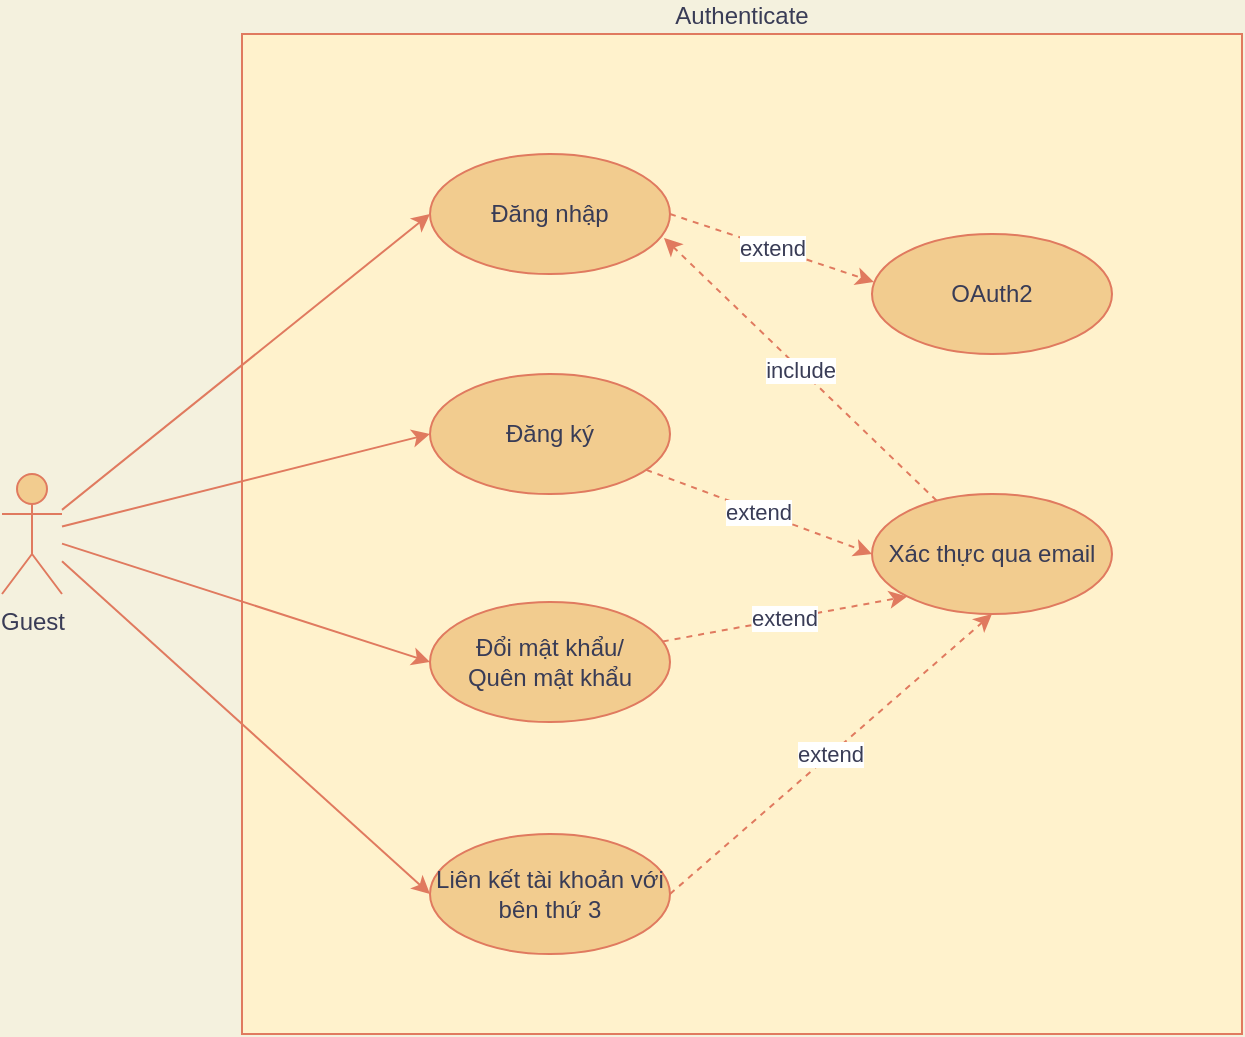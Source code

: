 <mxfile version="14.4.9" type="github" pages="3">
  <diagram id="cM6VMcbjnyJKN2k9jcpX" name="authenticate">
    <mxGraphModel dx="868" dy="435" grid="1" gridSize="10" guides="1" tooltips="1" connect="1" arrows="1" fold="1" page="1" pageScale="1" pageWidth="1169" pageHeight="827" background="#F4F1DE" math="0" shadow="0">
      <root>
        <mxCell id="0" />
        <mxCell id="1" parent="0" />
        <mxCell id="9pYhpZF7jL592bq8DV1k-11" value="Authenticate" style="whiteSpace=wrap;html=1;rounded=0;sketch=0;strokeColor=#E07A5F;fontColor=#393C56;fillColor=#FFF2CC;labelPosition=center;verticalLabelPosition=top;align=center;verticalAlign=bottom;" vertex="1" parent="1">
          <mxGeometry x="270" y="130" width="500" height="500" as="geometry" />
        </mxCell>
        <mxCell id="9pYhpZF7jL592bq8DV1k-9" style="edgeStyle=none;rounded=1;sketch=0;orthogonalLoop=1;jettySize=auto;html=1;entryX=0;entryY=0.5;entryDx=0;entryDy=0;strokeColor=#E07A5F;fillColor=#F2CC8F;fontColor=#393C56;" edge="1" parent="1" source="9pYhpZF7jL592bq8DV1k-1" target="9pYhpZF7jL592bq8DV1k-2">
          <mxGeometry relative="1" as="geometry" />
        </mxCell>
        <mxCell id="9pYhpZF7jL592bq8DV1k-10" style="edgeStyle=none;rounded=1;sketch=0;orthogonalLoop=1;jettySize=auto;html=1;entryX=0;entryY=0.5;entryDx=0;entryDy=0;strokeColor=#E07A5F;fillColor=#F2CC8F;fontColor=#393C56;" edge="1" parent="1" source="9pYhpZF7jL592bq8DV1k-1" target="9pYhpZF7jL592bq8DV1k-3">
          <mxGeometry relative="1" as="geometry" />
        </mxCell>
        <mxCell id="9pYhpZF7jL592bq8DV1k-18" style="edgeStyle=none;rounded=1;sketch=0;orthogonalLoop=1;jettySize=auto;html=1;entryX=0;entryY=0.5;entryDx=0;entryDy=0;strokeColor=#E07A5F;fillColor=#F2CC8F;fontColor=#393C56;" edge="1" parent="1" source="9pYhpZF7jL592bq8DV1k-1" target="9pYhpZF7jL592bq8DV1k-17">
          <mxGeometry relative="1" as="geometry" />
        </mxCell>
        <mxCell id="9pYhpZF7jL592bq8DV1k-19" style="edgeStyle=none;rounded=1;sketch=0;orthogonalLoop=1;jettySize=auto;html=1;entryX=0;entryY=0.5;entryDx=0;entryDy=0;strokeColor=#E07A5F;fillColor=#F2CC8F;fontColor=#393C56;" edge="1" parent="1" source="9pYhpZF7jL592bq8DV1k-1" target="9pYhpZF7jL592bq8DV1k-15">
          <mxGeometry relative="1" as="geometry" />
        </mxCell>
        <mxCell id="9pYhpZF7jL592bq8DV1k-1" value="Guest" style="shape=umlActor;verticalLabelPosition=bottom;verticalAlign=top;html=1;outlineConnect=0;fillColor=#F2CC8F;strokeColor=#E07A5F;fontColor=#393C56;" vertex="1" parent="1">
          <mxGeometry x="150" y="350" width="30" height="60" as="geometry" />
        </mxCell>
        <mxCell id="9pYhpZF7jL592bq8DV1k-5" value="extend" style="rounded=1;sketch=0;orthogonalLoop=1;jettySize=auto;html=1;entryX=0;entryY=0.5;entryDx=0;entryDy=0;strokeColor=#E07A5F;fillColor=#F2CC8F;fontColor=#393C56;dashed=1;" edge="1" parent="1" source="9pYhpZF7jL592bq8DV1k-2" target="9pYhpZF7jL592bq8DV1k-4">
          <mxGeometry relative="1" as="geometry" />
        </mxCell>
        <mxCell id="9pYhpZF7jL592bq8DV1k-2" value="Đăng ký" style="ellipse;whiteSpace=wrap;html=1;rounded=0;sketch=0;strokeColor=#E07A5F;fillColor=#F2CC8F;fontColor=#393C56;" vertex="1" parent="1">
          <mxGeometry x="364" y="300" width="120" height="60" as="geometry" />
        </mxCell>
        <mxCell id="9pYhpZF7jL592bq8DV1k-8" value="extend" style="edgeStyle=none;rounded=1;sketch=0;orthogonalLoop=1;jettySize=auto;html=1;entryX=0.008;entryY=0.4;entryDx=0;entryDy=0;entryPerimeter=0;dashed=1;strokeColor=#E07A5F;fillColor=#F2CC8F;fontColor=#393C56;exitX=1;exitY=0.5;exitDx=0;exitDy=0;" edge="1" parent="1" source="9pYhpZF7jL592bq8DV1k-3" target="9pYhpZF7jL592bq8DV1k-7">
          <mxGeometry relative="1" as="geometry" />
        </mxCell>
        <mxCell id="9pYhpZF7jL592bq8DV1k-3" value="Đăng nhập" style="ellipse;whiteSpace=wrap;html=1;rounded=0;sketch=0;strokeColor=#E07A5F;fillColor=#F2CC8F;fontColor=#393C56;" vertex="1" parent="1">
          <mxGeometry x="364" y="190" width="120" height="60" as="geometry" />
        </mxCell>
        <mxCell id="9pYhpZF7jL592bq8DV1k-6" value="include" style="edgeStyle=none;rounded=1;sketch=0;orthogonalLoop=1;jettySize=auto;html=1;entryX=0.975;entryY=0.7;entryDx=0;entryDy=0;dashed=1;strokeColor=#E07A5F;fillColor=#F2CC8F;fontColor=#393C56;entryPerimeter=0;" edge="1" parent="1" source="9pYhpZF7jL592bq8DV1k-4" target="9pYhpZF7jL592bq8DV1k-3">
          <mxGeometry relative="1" as="geometry" />
        </mxCell>
        <mxCell id="9pYhpZF7jL592bq8DV1k-4" value="Xác thực qua email" style="ellipse;whiteSpace=wrap;html=1;rounded=0;sketch=0;strokeColor=#E07A5F;fillColor=#F2CC8F;fontColor=#393C56;" vertex="1" parent="1">
          <mxGeometry x="585" y="360" width="120" height="60" as="geometry" />
        </mxCell>
        <mxCell id="9pYhpZF7jL592bq8DV1k-7" value="OAuth2" style="ellipse;whiteSpace=wrap;html=1;rounded=0;sketch=0;strokeColor=#E07A5F;fillColor=#F2CC8F;fontColor=#393C56;" vertex="1" parent="1">
          <mxGeometry x="585" y="230" width="120" height="60" as="geometry" />
        </mxCell>
        <mxCell id="9pYhpZF7jL592bq8DV1k-21" value="extend" style="edgeStyle=none;rounded=1;sketch=0;orthogonalLoop=1;jettySize=auto;html=1;entryX=0;entryY=1;entryDx=0;entryDy=0;strokeColor=#E07A5F;fillColor=#F2CC8F;fontColor=#393C56;dashed=1;" edge="1" parent="1" source="9pYhpZF7jL592bq8DV1k-15" target="9pYhpZF7jL592bq8DV1k-4">
          <mxGeometry relative="1" as="geometry" />
        </mxCell>
        <mxCell id="9pYhpZF7jL592bq8DV1k-15" value="Đổi mật khẩu/&lt;br&gt;Quên mật khẩu" style="ellipse;whiteSpace=wrap;html=1;rounded=0;sketch=0;strokeColor=#E07A5F;fillColor=#F2CC8F;fontColor=#393C56;" vertex="1" parent="1">
          <mxGeometry x="364" y="414" width="120" height="60" as="geometry" />
        </mxCell>
        <mxCell id="9pYhpZF7jL592bq8DV1k-22" value="extend" style="edgeStyle=none;rounded=1;sketch=0;orthogonalLoop=1;jettySize=auto;html=1;entryX=0.5;entryY=1;entryDx=0;entryDy=0;dashed=1;strokeColor=#E07A5F;fillColor=#F2CC8F;fontColor=#393C56;exitX=1;exitY=0.5;exitDx=0;exitDy=0;" edge="1" parent="1" source="9pYhpZF7jL592bq8DV1k-17" target="9pYhpZF7jL592bq8DV1k-4">
          <mxGeometry relative="1" as="geometry" />
        </mxCell>
        <mxCell id="9pYhpZF7jL592bq8DV1k-17" value="Liên kết tài khoản với bên thứ 3" style="ellipse;whiteSpace=wrap;html=1;rounded=0;sketch=0;strokeColor=#E07A5F;fillColor=#F2CC8F;fontColor=#393C56;" vertex="1" parent="1">
          <mxGeometry x="364" y="530" width="120" height="60" as="geometry" />
        </mxCell>
      </root>
    </mxGraphModel>
  </diagram>
  <diagram id="ZPKpgm2iC9W3ZL_deann" name="viewlistcourse">
    <mxGraphModel dx="868" dy="435" grid="1" gridSize="10" guides="1" tooltips="1" connect="1" arrows="1" fold="1" page="1" pageScale="1" pageWidth="1169" pageHeight="827" background="#F4F1DE" math="0" shadow="0">
      <root>
        <mxCell id="L55rA-ae6Pmayubvea0K-0" />
        <mxCell id="L55rA-ae6Pmayubvea0K-1" parent="L55rA-ae6Pmayubvea0K-0" />
        <mxCell id="VijKDs0SALoX3phCvwJv-0" value="Xem danh sách khóa học" style="whiteSpace=wrap;html=1;rounded=0;sketch=0;strokeColor=#E07A5F;fontColor=#393C56;fillColor=#FFF2CC;labelPosition=center;verticalLabelPosition=top;align=center;verticalAlign=bottom;" vertex="1" parent="L55rA-ae6Pmayubvea0K-1">
          <mxGeometry x="270" y="130" width="500" height="500" as="geometry" />
        </mxCell>
        <mxCell id="07y68LWOuIxjdtH35-f5-1" style="edgeStyle=none;rounded=1;sketch=0;orthogonalLoop=1;jettySize=auto;html=1;entryX=0;entryY=0.5;entryDx=0;entryDy=0;strokeColor=#E07A5F;fillColor=#F2CC8F;fontColor=#393C56;" edge="1" parent="L55rA-ae6Pmayubvea0K-1" source="VijKDs0SALoX3phCvwJv-5" target="07y68LWOuIxjdtH35-f5-0">
          <mxGeometry relative="1" as="geometry" />
        </mxCell>
        <mxCell id="07y68LWOuIxjdtH35-f5-8" style="edgeStyle=none;rounded=1;sketch=0;orthogonalLoop=1;jettySize=auto;html=1;entryX=0;entryY=0.5;entryDx=0;entryDy=0;strokeColor=#E07A5F;fillColor=#F2CC8F;fontColor=#393C56;" edge="1" parent="L55rA-ae6Pmayubvea0K-1" source="VijKDs0SALoX3phCvwJv-5" target="VijKDs0SALoX3phCvwJv-17">
          <mxGeometry relative="1" as="geometry" />
        </mxCell>
        <mxCell id="07y68LWOuIxjdtH35-f5-9" style="edgeStyle=none;rounded=1;sketch=0;orthogonalLoop=1;jettySize=auto;html=1;entryX=0;entryY=0.5;entryDx=0;entryDy=0;strokeColor=#E07A5F;fillColor=#F2CC8F;fontColor=#393C56;" edge="1" parent="L55rA-ae6Pmayubvea0K-1" source="VijKDs0SALoX3phCvwJv-5" target="VijKDs0SALoX3phCvwJv-16">
          <mxGeometry relative="1" as="geometry" />
        </mxCell>
        <mxCell id="zSKHJO6p2ae1-nztyVXY-1" style="edgeStyle=none;rounded=1;sketch=0;orthogonalLoop=1;jettySize=auto;html=1;entryX=0;entryY=0.5;entryDx=0;entryDy=0;strokeColor=#E07A5F;fillColor=#F2CC8F;fontColor=#393C56;" edge="1" parent="L55rA-ae6Pmayubvea0K-1" source="VijKDs0SALoX3phCvwJv-5" target="zSKHJO6p2ae1-nztyVXY-0">
          <mxGeometry relative="1" as="geometry" />
        </mxCell>
        <mxCell id="VijKDs0SALoX3phCvwJv-5" value="User" style="shape=umlActor;verticalLabelPosition=bottom;verticalAlign=top;html=1;outlineConnect=0;fillColor=#F2CC8F;strokeColor=#E07A5F;fontColor=#393C56;" vertex="1" parent="L55rA-ae6Pmayubvea0K-1">
          <mxGeometry x="150" y="430" width="30" height="60" as="geometry" />
        </mxCell>
        <mxCell id="VijKDs0SALoX3phCvwJv-7" value="Lọc theo topic" style="ellipse;whiteSpace=wrap;html=1;rounded=0;sketch=0;strokeColor=#E07A5F;fillColor=#F2CC8F;fontColor=#393C56;" vertex="1" parent="L55rA-ae6Pmayubvea0K-1">
          <mxGeometry x="585" y="285" width="120" height="60" as="geometry" />
        </mxCell>
        <mxCell id="VijKDs0SALoX3phCvwJv-9" value="Tìm kiếm theo tên" style="ellipse;whiteSpace=wrap;html=1;rounded=0;sketch=0;strokeColor=#E07A5F;fillColor=#F2CC8F;fontColor=#393C56;" vertex="1" parent="L55rA-ae6Pmayubvea0K-1">
          <mxGeometry x="585" y="145" width="120" height="60" as="geometry" />
        </mxCell>
        <mxCell id="VijKDs0SALoX3phCvwJv-14" value="Tìm kiếm theo tác giả" style="ellipse;whiteSpace=wrap;html=1;rounded=0;sketch=0;strokeColor=#E07A5F;fillColor=#F2CC8F;fontColor=#393C56;" vertex="1" parent="L55rA-ae6Pmayubvea0K-1">
          <mxGeometry x="585" y="215" width="120" height="60" as="geometry" />
        </mxCell>
        <mxCell id="VijKDs0SALoX3phCvwJv-16" value="Gợi ý lộ trình khóa học" style="ellipse;whiteSpace=wrap;html=1;rounded=0;sketch=0;strokeColor=#E07A5F;fillColor=#F2CC8F;fontColor=#393C56;" vertex="1" parent="L55rA-ae6Pmayubvea0K-1">
          <mxGeometry x="465" y="490" width="120" height="60" as="geometry" />
        </mxCell>
        <mxCell id="VijKDs0SALoX3phCvwJv-17" value="Gợi ý khóa học" style="ellipse;whiteSpace=wrap;html=1;rounded=0;sketch=0;strokeColor=#E07A5F;fillColor=#F2CC8F;fontColor=#393C56;" vertex="1" parent="L55rA-ae6Pmayubvea0K-1">
          <mxGeometry x="465" y="415" width="120" height="60" as="geometry" />
        </mxCell>
        <mxCell id="07y68LWOuIxjdtH35-f5-2" value="extend" style="edgeStyle=none;rounded=1;sketch=0;orthogonalLoop=1;jettySize=auto;html=1;entryX=0;entryY=0.5;entryDx=0;entryDy=0;strokeColor=#E07A5F;fillColor=#F2CC8F;fontColor=#393C56;dashed=1;" edge="1" parent="L55rA-ae6Pmayubvea0K-1" source="07y68LWOuIxjdtH35-f5-0" target="VijKDs0SALoX3phCvwJv-9">
          <mxGeometry relative="1" as="geometry" />
        </mxCell>
        <mxCell id="07y68LWOuIxjdtH35-f5-3" value="extend" style="edgeStyle=none;rounded=1;sketch=0;orthogonalLoop=1;jettySize=auto;html=1;entryX=0;entryY=0.5;entryDx=0;entryDy=0;strokeColor=#E07A5F;fillColor=#F2CC8F;fontColor=#393C56;dashed=1;" edge="1" parent="L55rA-ae6Pmayubvea0K-1" source="07y68LWOuIxjdtH35-f5-0" target="VijKDs0SALoX3phCvwJv-7">
          <mxGeometry relative="1" as="geometry" />
        </mxCell>
        <mxCell id="07y68LWOuIxjdtH35-f5-4" value="extend" style="edgeStyle=none;rounded=1;sketch=0;orthogonalLoop=1;jettySize=auto;html=1;entryX=0;entryY=0.5;entryDx=0;entryDy=0;strokeColor=#E07A5F;fillColor=#F2CC8F;fontColor=#393C56;dashed=1;" edge="1" parent="L55rA-ae6Pmayubvea0K-1" source="07y68LWOuIxjdtH35-f5-0" target="VijKDs0SALoX3phCvwJv-14">
          <mxGeometry relative="1" as="geometry" />
        </mxCell>
        <mxCell id="07y68LWOuIxjdtH35-f5-7" value="extend" style="edgeStyle=none;rounded=1;sketch=0;orthogonalLoop=1;jettySize=auto;html=1;entryX=0;entryY=0.5;entryDx=0;entryDy=0;strokeColor=#E07A5F;fillColor=#F2CC8F;fontColor=#393C56;dashed=1;" edge="1" parent="L55rA-ae6Pmayubvea0K-1" source="07y68LWOuIxjdtH35-f5-0" target="07y68LWOuIxjdtH35-f5-6">
          <mxGeometry relative="1" as="geometry" />
        </mxCell>
        <mxCell id="07y68LWOuIxjdtH35-f5-0" value="Tìm kiếm khóa học" style="ellipse;whiteSpace=wrap;html=1;rounded=0;sketch=0;strokeColor=#E07A5F;fillColor=#F2CC8F;fontColor=#393C56;" vertex="1" parent="L55rA-ae6Pmayubvea0K-1">
          <mxGeometry x="345" y="250" width="120" height="60" as="geometry" />
        </mxCell>
        <mxCell id="07y68LWOuIxjdtH35-f5-6" value="Lọc theo khoảng giá" style="ellipse;whiteSpace=wrap;html=1;rounded=0;sketch=0;strokeColor=#E07A5F;fillColor=#F2CC8F;fontColor=#393C56;" vertex="1" parent="L55rA-ae6Pmayubvea0K-1">
          <mxGeometry x="585" y="355" width="120" height="60" as="geometry" />
        </mxCell>
        <mxCell id="zSKHJO6p2ae1-nztyVXY-0" value="Xem khóa học" style="ellipse;whiteSpace=wrap;html=1;rounded=0;sketch=0;strokeColor=#E07A5F;fillColor=#F2CC8F;fontColor=#393C56;" vertex="1" parent="L55rA-ae6Pmayubvea0K-1">
          <mxGeometry x="465" y="560" width="120" height="60" as="geometry" />
        </mxCell>
        <mxCell id="qMyzxd7xJ-hHEYmglyBV-0" value="- Elastic search&lt;br&gt;- Recommender System" style="shape=note;whiteSpace=wrap;html=1;backgroundOutline=1;darkOpacity=0.05;rounded=0;sketch=0;strokeColor=#d6b656;align=left;fontColor=#393C56;fillColor=#FFFDF5;" vertex="1" parent="L55rA-ae6Pmayubvea0K-1">
          <mxGeometry x="380" y="320" width="90" height="110" as="geometry" />
        </mxCell>
      </root>
    </mxGraphModel>
  </diagram>
  <diagram id="fNa8Op_wY_cVQfwW9ui0" name="makesection">
    <mxGraphModel dx="868" dy="435" grid="1" gridSize="10" guides="1" tooltips="1" connect="1" arrows="1" fold="1" page="1" pageScale="1" pageWidth="1169" pageHeight="827" math="0" shadow="0">
      <root>
        <mxCell id="Riza3krKAuNUAf37uVWL-0" />
        <mxCell id="Riza3krKAuNUAf37uVWL-1" parent="Riza3krKAuNUAf37uVWL-0" />
        <mxCell id="uYIAAEZ7HCmV3_3DbDXE-0" value="Tạo chương học" style="whiteSpace=wrap;html=1;rounded=0;sketch=0;strokeColor=#E07A5F;fontColor=#393C56;fillColor=#FFF2CC;labelPosition=center;verticalLabelPosition=top;align=center;verticalAlign=bottom;" vertex="1" parent="Riza3krKAuNUAf37uVWL-1">
          <mxGeometry x="270" y="130" width="540" height="500" as="geometry" />
        </mxCell>
        <mxCell id="YO_bz-ZkA7yBQ0tb8nMA-32" style="edgeStyle=none;rounded=1;sketch=0;orthogonalLoop=1;jettySize=auto;html=1;entryX=1;entryY=0.5;entryDx=0;entryDy=0;strokeColor=#E07A5F;fillColor=#F2CC8F;fontColor=#393C56;" edge="1" parent="Riza3krKAuNUAf37uVWL-1" source="uYIAAEZ7HCmV3_3DbDXE-4" target="YO_bz-ZkA7yBQ0tb8nMA-17">
          <mxGeometry relative="1" as="geometry" />
        </mxCell>
        <mxCell id="A7NU7k-pRTrNWNnoa2Og-1" style="edgeStyle=none;rounded=1;sketch=0;orthogonalLoop=1;jettySize=auto;html=1;entryX=1;entryY=0.5;entryDx=0;entryDy=0;strokeColor=#E07A5F;fillColor=#F2CC8F;fontColor=#393C56;" edge="1" parent="Riza3krKAuNUAf37uVWL-1" source="uYIAAEZ7HCmV3_3DbDXE-4" target="A7NU7k-pRTrNWNnoa2Og-0">
          <mxGeometry relative="1" as="geometry" />
        </mxCell>
        <mxCell id="uYIAAEZ7HCmV3_3DbDXE-4" value="User" style="shape=umlActor;verticalLabelPosition=bottom;verticalAlign=top;html=1;outlineConnect=0;fillColor=#F2CC8F;strokeColor=#E07A5F;fontColor=#393C56;" vertex="1" parent="Riza3krKAuNUAf37uVWL-1">
          <mxGeometry x="850" y="320" width="30" height="60" as="geometry" />
        </mxCell>
        <mxCell id="YO_bz-ZkA7yBQ0tb8nMA-16" value="include" style="edgeStyle=none;rounded=1;sketch=0;orthogonalLoop=1;jettySize=auto;html=1;entryX=1.009;entryY=0.617;entryDx=0;entryDy=0;entryPerimeter=0;dashed=1;strokeColor=#E07A5F;fillColor=#F2CC8F;fontColor=#393C56;" edge="1" parent="Riza3krKAuNUAf37uVWL-1" source="YO_bz-ZkA7yBQ0tb8nMA-17" target="YO_bz-ZkA7yBQ0tb8nMA-20">
          <mxGeometry relative="1" as="geometry" />
        </mxCell>
        <mxCell id="YO_bz-ZkA7yBQ0tb8nMA-17" value="Tạo các bài học" style="ellipse;whiteSpace=wrap;html=1;rounded=0;sketch=0;strokeColor=#E07A5F;fillColor=#F2CC8F;fontColor=#393C56;" vertex="1" parent="Riza3krKAuNUAf37uVWL-1">
          <mxGeometry x="650" y="320" width="110" height="60" as="geometry" />
        </mxCell>
        <mxCell id="YO_bz-ZkA7yBQ0tb8nMA-18" value="extend" style="edgeStyle=none;rounded=1;sketch=0;orthogonalLoop=1;jettySize=auto;html=1;dashed=1;strokeColor=#E07A5F;fillColor=#F2CC8F;fontColor=#393C56;" edge="1" parent="Riza3krKAuNUAf37uVWL-1" source="YO_bz-ZkA7yBQ0tb8nMA-19" target="YO_bz-ZkA7yBQ0tb8nMA-17">
          <mxGeometry relative="1" as="geometry" />
        </mxCell>
        <mxCell id="YO_bz-ZkA7yBQ0tb8nMA-19" value="Tạo quizz" style="ellipse;whiteSpace=wrap;html=1;rounded=0;sketch=0;strokeColor=#E07A5F;fillColor=#F2CC8F;fontColor=#393C56;" vertex="1" parent="Riza3krKAuNUAf37uVWL-1">
          <mxGeometry x="435" y="280" width="110" height="60" as="geometry" />
        </mxCell>
        <mxCell id="YO_bz-ZkA7yBQ0tb8nMA-20" value="Thêm nội dung, video bài học" style="ellipse;whiteSpace=wrap;html=1;rounded=0;sketch=0;strokeColor=#E07A5F;fillColor=#F2CC8F;fontColor=#393C56;" vertex="1" parent="Riza3krKAuNUAf37uVWL-1">
          <mxGeometry x="460" y="200" width="110" height="60" as="geometry" />
        </mxCell>
        <mxCell id="YO_bz-ZkA7yBQ0tb8nMA-21" value="extend" style="rounded=0;orthogonalLoop=1;jettySize=auto;html=1;entryX=0;entryY=1;entryDx=0;entryDy=0;dashed=1;strokeColor=#E07A5F;fontColor=#393C56;" edge="1" parent="Riza3krKAuNUAf37uVWL-1" source="YO_bz-ZkA7yBQ0tb8nMA-22" target="YO_bz-ZkA7yBQ0tb8nMA-17">
          <mxGeometry relative="1" as="geometry" />
        </mxCell>
        <mxCell id="YO_bz-ZkA7yBQ0tb8nMA-22" value="Tạo phòng stream online" style="ellipse;whiteSpace=wrap;html=1;rounded=0;sketch=0;strokeColor=#E07A5F;fillColor=#F2CC8F;fontColor=#393C56;" vertex="1" parent="Riza3krKAuNUAf37uVWL-1">
          <mxGeometry x="460" y="450" width="110" height="60" as="geometry" />
        </mxCell>
        <mxCell id="YO_bz-ZkA7yBQ0tb8nMA-23" value="extend" style="edgeStyle=none;rounded=1;sketch=0;orthogonalLoop=1;jettySize=auto;html=1;dashed=1;strokeColor=#E07A5F;fillColor=#F2CC8F;fontColor=#393C56;" edge="1" parent="Riza3krKAuNUAf37uVWL-1" source="YO_bz-ZkA7yBQ0tb8nMA-24" target="YO_bz-ZkA7yBQ0tb8nMA-17">
          <mxGeometry relative="1" as="geometry">
            <mxPoint x="575" y="450" as="targetPoint" />
          </mxGeometry>
        </mxCell>
        <mxCell id="YO_bz-ZkA7yBQ0tb8nMA-24" value="Tạo bài tập" style="ellipse;whiteSpace=wrap;html=1;rounded=0;sketch=0;strokeColor=#E07A5F;fillColor=#F2CC8F;fontColor=#393C56;" vertex="1" parent="Riza3krKAuNUAf37uVWL-1">
          <mxGeometry x="435" y="370" width="110" height="60" as="geometry" />
        </mxCell>
        <mxCell id="YO_bz-ZkA7yBQ0tb8nMA-25" value="WebRTC" style="shape=note;whiteSpace=wrap;html=1;backgroundOutline=1;darkOpacity=0.05;rounded=0;sketch=0;strokeColor=#d6b656;fillColor=#fff2cc;align=left;fontColor=#393C56;size=18;" vertex="1" parent="Riza3krKAuNUAf37uVWL-1">
          <mxGeometry x="555" y="490" width="60" height="60" as="geometry" />
        </mxCell>
        <mxCell id="YO_bz-ZkA7yBQ0tb8nMA-26" value="extend" style="rounded=0;orthogonalLoop=1;jettySize=auto;html=1;entryX=0;entryY=0;entryDx=0;entryDy=0;dashed=1;strokeColor=#E07A5F;fontColor=#393C56;" edge="1" parent="Riza3krKAuNUAf37uVWL-1" source="YO_bz-ZkA7yBQ0tb8nMA-27" target="YO_bz-ZkA7yBQ0tb8nMA-22">
          <mxGeometry relative="1" as="geometry">
            <mxPoint x="476.039" y="424.415" as="targetPoint" />
          </mxGeometry>
        </mxCell>
        <mxCell id="YO_bz-ZkA7yBQ0tb8nMA-27" value="Chiếu slide, chia sẻ màn hình" style="ellipse;whiteSpace=wrap;html=1;rounded=0;sketch=0;strokeColor=#E07A5F;fillColor=#F2CC8F;fontColor=#393C56;" vertex="1" parent="Riza3krKAuNUAf37uVWL-1">
          <mxGeometry x="310" y="380" width="110" height="60" as="geometry" />
        </mxCell>
        <mxCell id="YO_bz-ZkA7yBQ0tb8nMA-28" value="extend" style="rounded=0;orthogonalLoop=1;jettySize=auto;html=1;entryX=0;entryY=0.5;entryDx=0;entryDy=0;dashed=1;strokeColor=#E07A5F;fontColor=#393C56;" edge="1" parent="Riza3krKAuNUAf37uVWL-1" source="YO_bz-ZkA7yBQ0tb8nMA-29" target="YO_bz-ZkA7yBQ0tb8nMA-22">
          <mxGeometry relative="1" as="geometry">
            <mxPoint x="511.039" y="416.175" as="targetPoint" />
          </mxGeometry>
        </mxCell>
        <mxCell id="YO_bz-ZkA7yBQ0tb8nMA-29" value="Camera" style="ellipse;whiteSpace=wrap;html=1;rounded=0;sketch=0;strokeColor=#E07A5F;fillColor=#F2CC8F;fontColor=#393C56;" vertex="1" parent="Riza3krKAuNUAf37uVWL-1">
          <mxGeometry x="310" y="450" width="110" height="60" as="geometry" />
        </mxCell>
        <mxCell id="YO_bz-ZkA7yBQ0tb8nMA-30" value="extend" style="rounded=0;orthogonalLoop=1;jettySize=auto;html=1;dashed=1;strokeColor=#E07A5F;fontColor=#393C56;entryX=0;entryY=1;entryDx=0;entryDy=0;" edge="1" parent="Riza3krKAuNUAf37uVWL-1" source="YO_bz-ZkA7yBQ0tb8nMA-31" target="YO_bz-ZkA7yBQ0tb8nMA-22">
          <mxGeometry relative="1" as="geometry">
            <mxPoint x="475" y="525" as="targetPoint" />
          </mxGeometry>
        </mxCell>
        <mxCell id="YO_bz-ZkA7yBQ0tb8nMA-31" value="Bảng đen online" style="ellipse;whiteSpace=wrap;html=1;rounded=0;sketch=0;strokeColor=#E07A5F;fillColor=#F2CC8F;fontColor=#393C56;" vertex="1" parent="Riza3krKAuNUAf37uVWL-1">
          <mxGeometry x="310" y="525" width="110" height="60" as="geometry" />
        </mxCell>
        <mxCell id="A7NU7k-pRTrNWNnoa2Og-0" value="Thêm tên chương" style="ellipse;whiteSpace=wrap;html=1;rounded=0;sketch=0;strokeColor=#E07A5F;fillColor=#F2CC8F;fontColor=#393C56;" vertex="1" parent="Riza3krKAuNUAf37uVWL-1">
          <mxGeometry x="640" y="200" width="110" height="60" as="geometry" />
        </mxCell>
      </root>
    </mxGraphModel>
  </diagram>
</mxfile>
